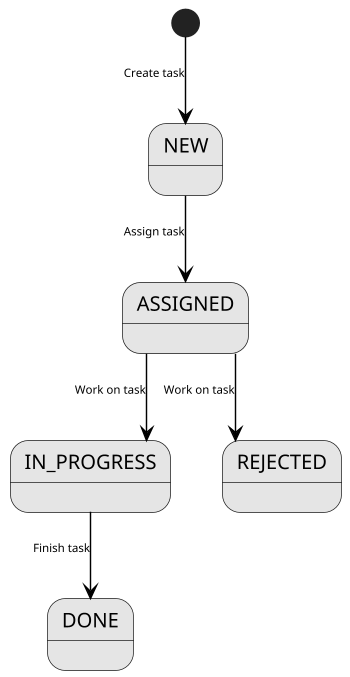 @startuml
'https://plantuml.com/state-diagram

skinparam linetype ortho

skinparam state {
    backgroundcolor #E5e5e5

    fontcolor black
}

skinparam arrow {
    fontcolor black
    fontsize 8
    color black
}

scale 350 width
[*] --> NEW : Create task

NEW --> ASSIGNED : Assign task

ASSIGNED --> IN_PROGRESS : Work on task
ASSIGNED --> REJECTED : Work on task

IN_PROGRESS --> DONE : Finish task




@enduml